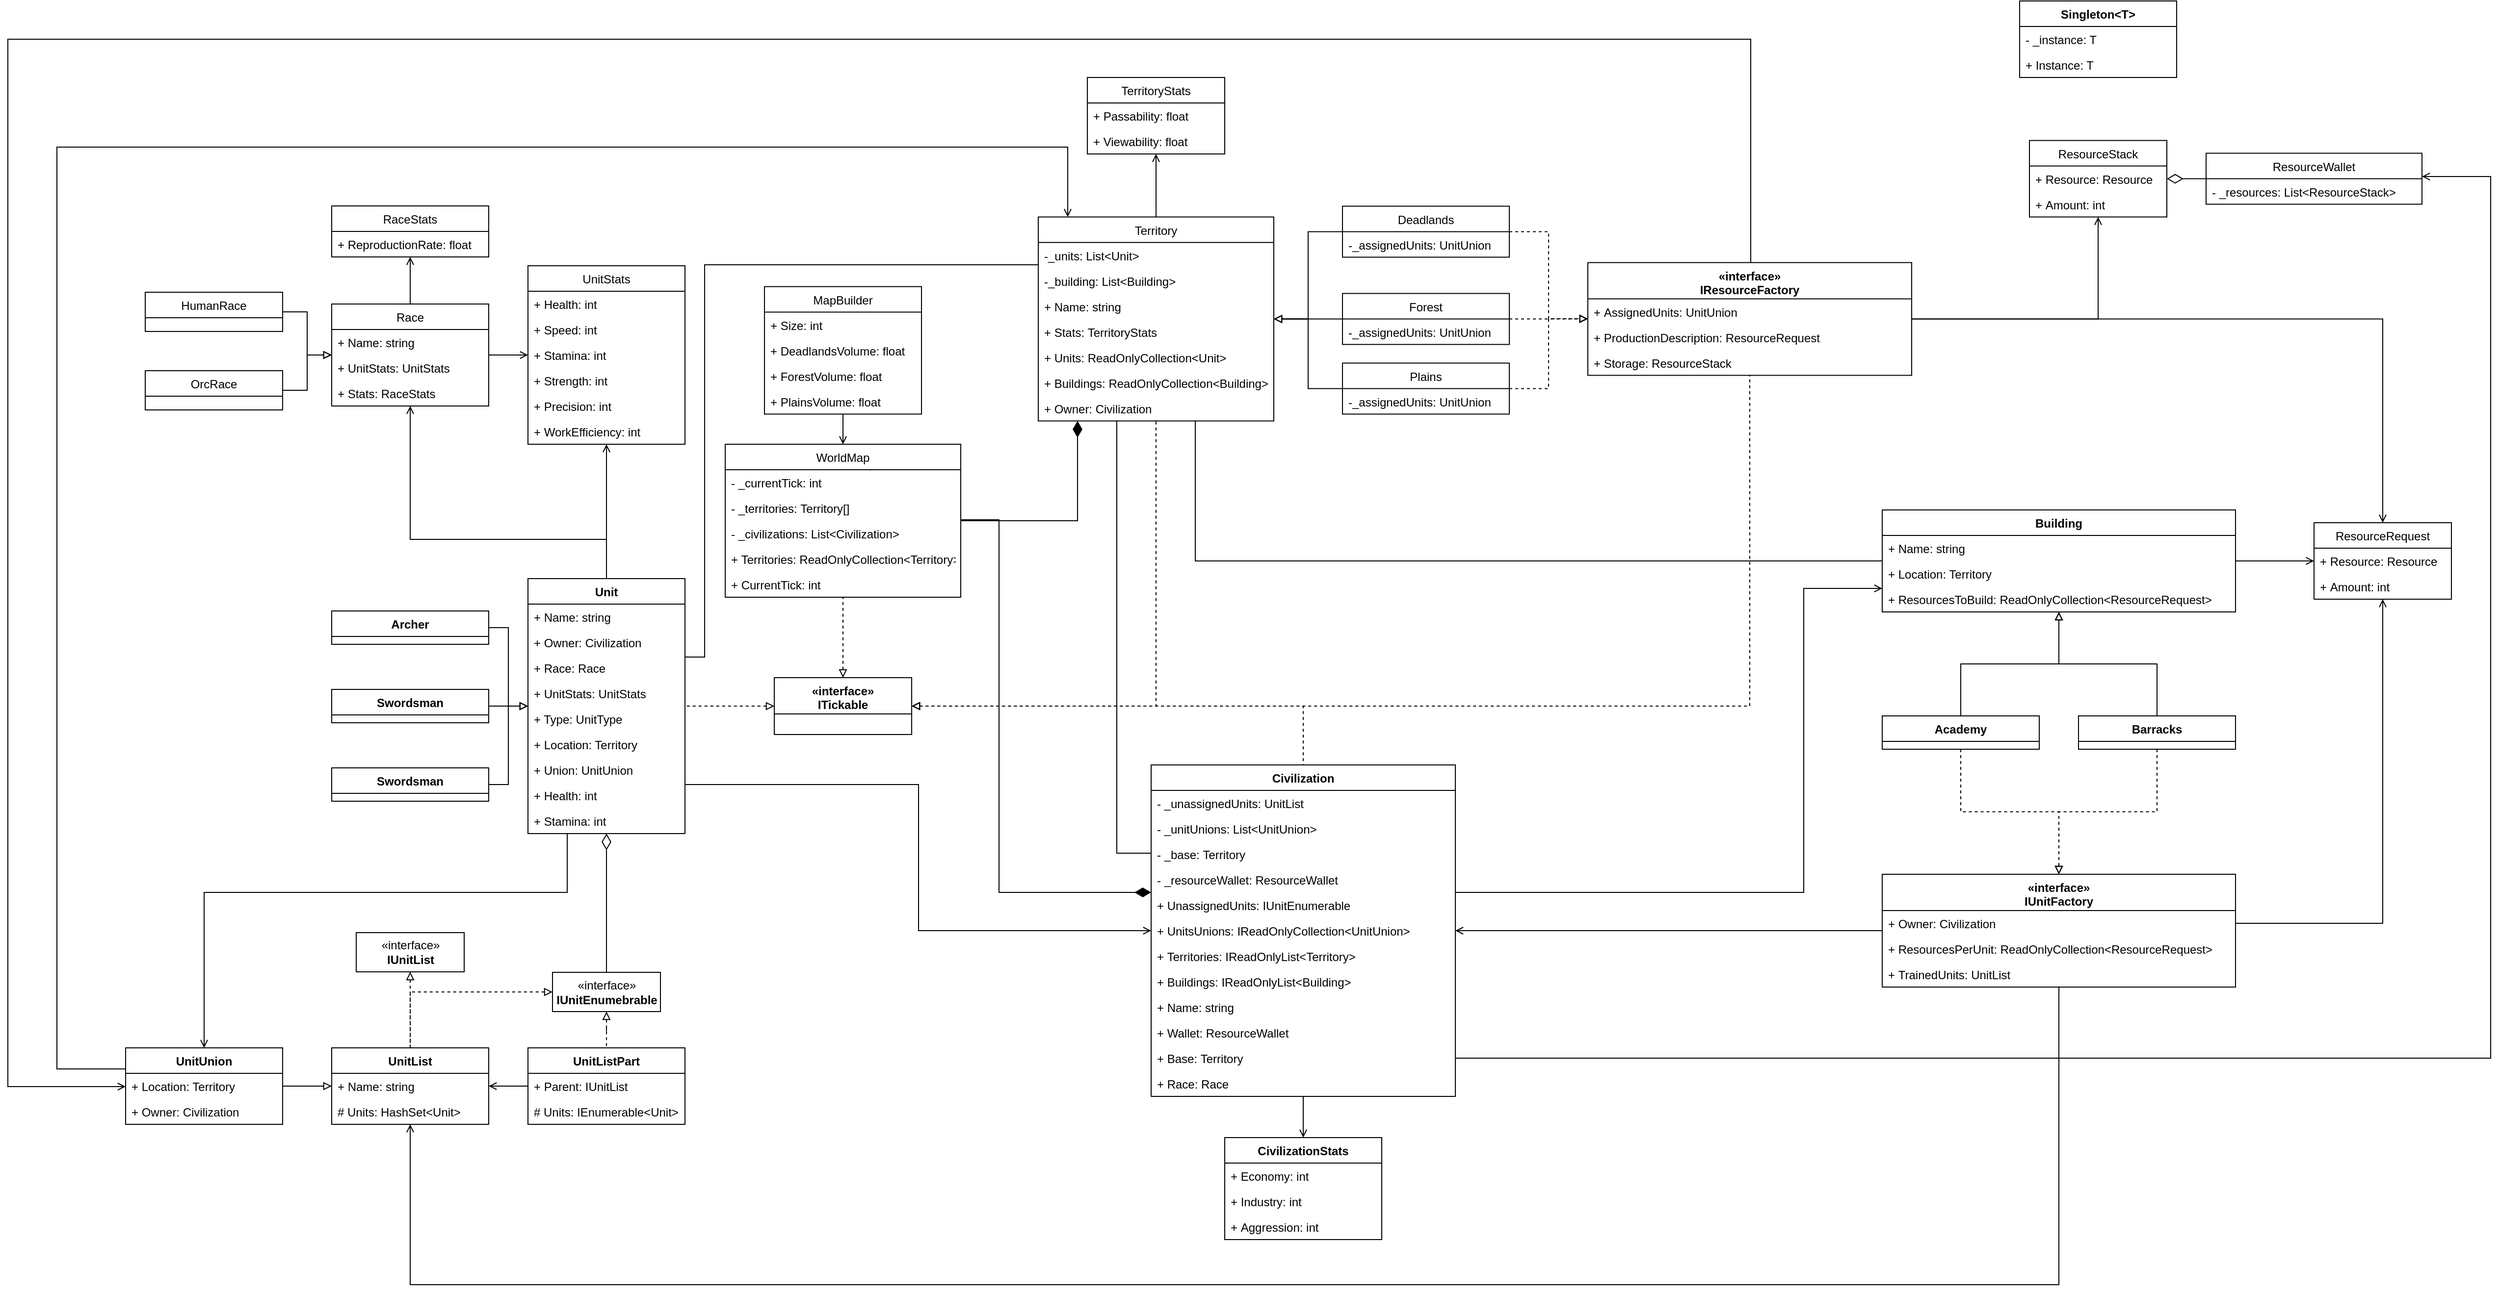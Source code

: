 <mxfile version="22.1.21" type="device">
  <diagram id="E22beOSA_Rtrl_2HzEDk" name="Страница 1">
    <mxGraphModel dx="2540" dy="1492" grid="1" gridSize="10" guides="1" tooltips="1" connect="1" arrows="1" fold="1" page="1" pageScale="1" pageWidth="827" pageHeight="1169" math="0" shadow="0">
      <root>
        <mxCell id="0" />
        <mxCell id="1" parent="0" />
        <mxCell id="HZ3qlkkEft9_iDEu5XRJ-214" style="edgeStyle=orthogonalEdgeStyle;rounded=0;orthogonalLoop=1;jettySize=auto;html=1;endArrow=open;endFill=0;" parent="1" source="6" target="166" edge="1">
          <mxGeometry relative="1" as="geometry" />
        </mxCell>
        <mxCell id="HZ3qlkkEft9_iDEu5XRJ-215" style="edgeStyle=orthogonalEdgeStyle;rounded=0;orthogonalLoop=1;jettySize=auto;html=1;endArrow=open;endFill=0;" parent="1" source="6" target="108" edge="1">
          <mxGeometry relative="1" as="geometry">
            <Array as="points">
              <mxPoint x="1120" y="1600" />
              <mxPoint x="920" y="1600" />
            </Array>
          </mxGeometry>
        </mxCell>
        <mxCell id="HZ3qlkkEft9_iDEu5XRJ-223" style="edgeStyle=orthogonalEdgeStyle;rounded=0;orthogonalLoop=1;jettySize=auto;html=1;endArrow=none;endFill=0;" parent="1" source="6" target="130" edge="1">
          <mxGeometry relative="1" as="geometry">
            <Array as="points">
              <mxPoint x="1220" y="1720" />
              <mxPoint x="1220" y="1320" />
            </Array>
          </mxGeometry>
        </mxCell>
        <mxCell id="HZ3qlkkEft9_iDEu5XRJ-224" style="edgeStyle=orthogonalEdgeStyle;rounded=0;orthogonalLoop=1;jettySize=auto;html=1;endArrow=open;endFill=0;" parent="1" source="6" target="59" edge="1">
          <mxGeometry relative="1" as="geometry">
            <Array as="points">
              <mxPoint x="1438" y="1850" />
              <mxPoint x="1438" y="1999" />
            </Array>
          </mxGeometry>
        </mxCell>
        <mxCell id="HZ3qlkkEft9_iDEu5XRJ-227" style="edgeStyle=orthogonalEdgeStyle;rounded=0;orthogonalLoop=1;jettySize=auto;html=1;endArrow=open;endFill=0;" parent="1" source="6" target="46" edge="1">
          <mxGeometry relative="1" as="geometry">
            <Array as="points">
              <mxPoint x="1080" y="1960" />
              <mxPoint x="710" y="1960" />
            </Array>
          </mxGeometry>
        </mxCell>
        <object label="Unit" hedietLinkedDataV1_path="../Units/Unit.cs" hedietLinkedDataV1_symbol="Unit" id="6">
          <mxCell style="swimlane;fontStyle=1;align=center;verticalAlign=top;childLayout=stackLayout;horizontal=1;startSize=26;horizontalStack=0;resizeParent=1;resizeParentMax=0;resizeLast=0;collapsible=1;marginBottom=0;" parent="1" vertex="1">
            <mxGeometry x="1040" y="1640" width="160" height="260" as="geometry">
              <mxRectangle x="260" y="160" width="60" height="30" as="alternateBounds" />
            </mxGeometry>
          </mxCell>
        </object>
        <mxCell id="7" value="+ Name: string" style="text;strokeColor=none;fillColor=none;align=left;verticalAlign=top;spacingLeft=4;spacingRight=4;overflow=hidden;rotatable=0;points=[[0,0.5],[1,0.5]];portConstraint=eastwest;" parent="6" vertex="1">
          <mxGeometry y="26" width="160" height="26" as="geometry" />
        </mxCell>
        <mxCell id="10" value="+ Owner: Civilization" style="text;strokeColor=none;fillColor=none;align=left;verticalAlign=top;spacingLeft=4;spacingRight=4;overflow=hidden;rotatable=0;points=[[0,0.5],[1,0.5]];portConstraint=eastwest;" parent="6" vertex="1">
          <mxGeometry y="52" width="160" height="26" as="geometry" />
        </mxCell>
        <mxCell id="13" value="+ Race: Race" style="text;strokeColor=none;fillColor=none;align=left;verticalAlign=top;spacingLeft=4;spacingRight=4;overflow=hidden;rotatable=0;points=[[0,0.5],[1,0.5]];portConstraint=eastwest;" parent="6" vertex="1">
          <mxGeometry y="78" width="160" height="26" as="geometry" />
        </mxCell>
        <mxCell id="14" value="+ UnitStats: UnitStats" style="text;strokeColor=none;fillColor=none;align=left;verticalAlign=top;spacingLeft=4;spacingRight=4;overflow=hidden;rotatable=0;points=[[0,0.5],[1,0.5]];portConstraint=eastwest;" parent="6" vertex="1">
          <mxGeometry y="104" width="160" height="26" as="geometry" />
        </mxCell>
        <mxCell id="32" value="+ Type: UnitType" style="text;strokeColor=none;fillColor=none;align=left;verticalAlign=top;spacingLeft=4;spacingRight=4;overflow=hidden;rotatable=0;points=[[0,0.5],[1,0.5]];portConstraint=eastwest;" parent="6" vertex="1">
          <mxGeometry y="130" width="160" height="26" as="geometry" />
        </mxCell>
        <mxCell id="15" value="+ Location: Territory" style="text;strokeColor=none;fillColor=none;align=left;verticalAlign=top;spacingLeft=4;spacingRight=4;overflow=hidden;rotatable=0;points=[[0,0.5],[1,0.5]];portConstraint=eastwest;" parent="6" vertex="1">
          <mxGeometry y="156" width="160" height="26" as="geometry" />
        </mxCell>
        <mxCell id="17" value="+ Union: UnitUnion" style="text;strokeColor=none;fillColor=none;align=left;verticalAlign=top;spacingLeft=4;spacingRight=4;overflow=hidden;rotatable=0;points=[[0,0.5],[1,0.5]];portConstraint=eastwest;" parent="6" vertex="1">
          <mxGeometry y="182" width="160" height="26" as="geometry" />
        </mxCell>
        <mxCell id="18" value="+ Health: int" style="text;strokeColor=none;fillColor=none;align=left;verticalAlign=top;spacingLeft=4;spacingRight=4;overflow=hidden;rotatable=0;points=[[0,0.5],[1,0.5]];portConstraint=eastwest;" parent="6" vertex="1">
          <mxGeometry y="208" width="160" height="26" as="geometry" />
        </mxCell>
        <mxCell id="12" value="+ Stamina: int" style="text;strokeColor=none;fillColor=none;align=left;verticalAlign=top;spacingLeft=4;spacingRight=4;overflow=hidden;rotatable=0;points=[[0,0.5],[1,0.5]];portConstraint=eastwest;" parent="6" vertex="1">
          <mxGeometry y="234" width="160" height="26" as="geometry" />
        </mxCell>
        <mxCell id="HZ3qlkkEft9_iDEu5XRJ-181" style="edgeStyle=orthogonalEdgeStyle;rounded=0;orthogonalLoop=1;jettySize=auto;html=1;endArrow=block;endFill=0;" parent="1" source="19" target="6" edge="1">
          <mxGeometry relative="1" as="geometry" />
        </mxCell>
        <object label="Archer" hedietLinkedDataV1_path="../Units/Unit.cs" hedietLinkedDataV1_symbol="Unit" id="19">
          <mxCell style="swimlane;fontStyle=1;align=center;verticalAlign=top;childLayout=stackLayout;horizontal=1;startSize=26;horizontalStack=0;resizeParent=1;resizeParentMax=0;resizeLast=0;collapsible=1;marginBottom=0;" parent="1" vertex="1">
            <mxGeometry x="840" y="1673" width="160" height="34" as="geometry">
              <mxRectangle x="380" y="40" width="60" height="30" as="alternateBounds" />
            </mxGeometry>
          </mxCell>
        </object>
        <mxCell id="HZ3qlkkEft9_iDEu5XRJ-183" style="edgeStyle=orthogonalEdgeStyle;rounded=0;orthogonalLoop=1;jettySize=auto;html=1;endArrow=block;endFill=0;" parent="1" source="30" target="6" edge="1">
          <mxGeometry relative="1" as="geometry" />
        </mxCell>
        <object label="Swordsman" hedietLinkedDataV1_path="../Units/Unit.cs" hedietLinkedDataV1_symbol="Unit" id="30">
          <mxCell style="swimlane;fontStyle=1;align=center;verticalAlign=top;childLayout=stackLayout;horizontal=1;startSize=26;horizontalStack=0;resizeParent=1;resizeParentMax=0;resizeLast=0;collapsible=1;marginBottom=0;" parent="1" vertex="1">
            <mxGeometry x="840" y="1833" width="160" height="34" as="geometry">
              <mxRectangle x="380" y="40" width="60" height="30" as="alternateBounds" />
            </mxGeometry>
          </mxCell>
        </object>
        <mxCell id="HZ3qlkkEft9_iDEu5XRJ-182" style="edgeStyle=orthogonalEdgeStyle;rounded=0;orthogonalLoop=1;jettySize=auto;html=1;endArrow=block;endFill=0;" parent="1" source="33" target="6" edge="1">
          <mxGeometry relative="1" as="geometry" />
        </mxCell>
        <object label="Swordsman" hedietLinkedDataV1_path="../Units/Unit.cs" hedietLinkedDataV1_symbol="Unit" id="33">
          <mxCell style="swimlane;fontStyle=1;align=center;verticalAlign=top;childLayout=stackLayout;horizontal=1;startSize=26;horizontalStack=0;resizeParent=1;resizeParentMax=0;resizeLast=0;collapsible=1;marginBottom=0;" parent="1" vertex="1">
            <mxGeometry x="840" y="1753" width="160" height="34" as="geometry">
              <mxRectangle x="380" y="40" width="60" height="30" as="alternateBounds" />
            </mxGeometry>
          </mxCell>
        </object>
        <mxCell id="HZ3qlkkEft9_iDEu5XRJ-175" style="edgeStyle=orthogonalEdgeStyle;rounded=0;orthogonalLoop=1;jettySize=auto;html=1;dashed=1;endArrow=none;endFill=0;startArrow=block;startFill=0;" parent="1" source="36" target="38" edge="1">
          <mxGeometry relative="1" as="geometry">
            <mxPoint x="1010" y="2021.5" as="sourcePoint" />
            <Array as="points">
              <mxPoint x="920" y="2061.5" />
            </Array>
          </mxGeometry>
        </mxCell>
        <mxCell id="HZ3qlkkEft9_iDEu5XRJ-176" style="edgeStyle=orthogonalEdgeStyle;rounded=0;orthogonalLoop=1;jettySize=auto;html=1;dashed=1;endArrow=none;endFill=0;startArrow=block;startFill=0;" parent="1" source="36" target="43" edge="1">
          <mxGeometry relative="1" as="geometry" />
        </mxCell>
        <mxCell id="HZ3qlkkEft9_iDEu5XRJ-207" style="edgeStyle=orthogonalEdgeStyle;rounded=0;orthogonalLoop=1;jettySize=auto;html=1;endArrow=diamondThin;endFill=0;endSize=14;" parent="1" source="36" target="6" edge="1">
          <mxGeometry relative="1" as="geometry" />
        </mxCell>
        <mxCell id="36" value="«interface»&lt;br&gt;&lt;b&gt;IUnitEnumebrable&lt;/b&gt;" style="html=1;" parent="1" vertex="1">
          <mxGeometry x="1065" y="2041.5" width="110" height="40" as="geometry" />
        </mxCell>
        <mxCell id="HZ3qlkkEft9_iDEu5XRJ-178" style="edgeStyle=orthogonalEdgeStyle;rounded=0;orthogonalLoop=1;jettySize=auto;html=1;dashed=1;endArrow=none;endFill=0;startArrow=block;startFill=0;" parent="1" source="37" target="38" edge="1">
          <mxGeometry relative="1" as="geometry" />
        </mxCell>
        <mxCell id="37" value="«interface»&lt;br&gt;&lt;b&gt;IUnitList&lt;/b&gt;" style="html=1;" parent="1" vertex="1">
          <mxGeometry x="865" y="2001" width="110" height="40" as="geometry" />
        </mxCell>
        <mxCell id="38" value="UnitList" style="swimlane;fontStyle=1;align=center;verticalAlign=top;childLayout=stackLayout;horizontal=1;startSize=26;horizontalStack=0;resizeParent=1;resizeParentMax=0;resizeLast=0;collapsible=1;marginBottom=0;" parent="1" vertex="1">
          <mxGeometry x="840" y="2118.5" width="160" height="78" as="geometry" />
        </mxCell>
        <mxCell id="39" value="+ Name: string" style="text;strokeColor=none;fillColor=none;align=left;verticalAlign=top;spacingLeft=4;spacingRight=4;overflow=hidden;rotatable=0;points=[[0,0.5],[1,0.5]];portConstraint=eastwest;" parent="38" vertex="1">
          <mxGeometry y="26" width="160" height="26" as="geometry" />
        </mxCell>
        <mxCell id="42" value="# Units: HashSet&lt;Unit&gt;" style="text;strokeColor=none;fillColor=none;align=left;verticalAlign=top;spacingLeft=4;spacingRight=4;overflow=hidden;rotatable=0;points=[[0,0.5],[1,0.5]];portConstraint=eastwest;" parent="38" vertex="1">
          <mxGeometry y="52" width="160" height="26" as="geometry" />
        </mxCell>
        <mxCell id="HZ3qlkkEft9_iDEu5XRJ-229" style="edgeStyle=orthogonalEdgeStyle;rounded=0;orthogonalLoop=1;jettySize=auto;html=1;endArrow=open;endFill=0;" parent="1" source="43" target="38" edge="1">
          <mxGeometry relative="1" as="geometry" />
        </mxCell>
        <mxCell id="43" value="UnitListPart" style="swimlane;fontStyle=1;align=center;verticalAlign=top;childLayout=stackLayout;horizontal=1;startSize=26;horizontalStack=0;resizeParent=1;resizeParentMax=0;resizeLast=0;collapsible=1;marginBottom=0;" parent="1" vertex="1">
          <mxGeometry x="1040" y="2118.5" width="160" height="78" as="geometry" />
        </mxCell>
        <mxCell id="44" value="+ Parent: IUnitList" style="text;strokeColor=none;fillColor=none;align=left;verticalAlign=top;spacingLeft=4;spacingRight=4;overflow=hidden;rotatable=0;points=[[0,0.5],[1,0.5]];portConstraint=eastwest;" parent="43" vertex="1">
          <mxGeometry y="26" width="160" height="26" as="geometry" />
        </mxCell>
        <mxCell id="45" value="# Units: IEnumerable&lt;Unit&gt;" style="text;strokeColor=none;fillColor=none;align=left;verticalAlign=top;spacingLeft=4;spacingRight=4;overflow=hidden;rotatable=0;points=[[0,0.5],[1,0.5]];portConstraint=eastwest;" parent="43" vertex="1">
          <mxGeometry y="52" width="160" height="26" as="geometry" />
        </mxCell>
        <mxCell id="HZ3qlkkEft9_iDEu5XRJ-180" style="edgeStyle=orthogonalEdgeStyle;rounded=0;orthogonalLoop=1;jettySize=auto;html=1;endArrow=block;endFill=0;" parent="1" source="46" target="38" edge="1">
          <mxGeometry relative="1" as="geometry" />
        </mxCell>
        <mxCell id="HZ3qlkkEft9_iDEu5XRJ-228" style="edgeStyle=orthogonalEdgeStyle;rounded=0;orthogonalLoop=1;jettySize=auto;html=1;endArrow=open;endFill=0;" parent="1" source="46" target="130" edge="1">
          <mxGeometry relative="1" as="geometry">
            <mxPoint x="520" y="1100" as="targetPoint" />
            <Array as="points">
              <mxPoint x="560" y="2140" />
              <mxPoint x="560" y="1200" />
              <mxPoint x="1590" y="1200" />
            </Array>
          </mxGeometry>
        </mxCell>
        <mxCell id="46" value="UnitUnion" style="swimlane;fontStyle=1;align=center;verticalAlign=top;childLayout=stackLayout;horizontal=1;startSize=26;horizontalStack=0;resizeParent=1;resizeParentMax=0;resizeLast=0;collapsible=1;marginBottom=0;" parent="1" vertex="1">
          <mxGeometry x="630" y="2118.5" width="160" height="78" as="geometry" />
        </mxCell>
        <mxCell id="47" value="+ Location: Territory" style="text;strokeColor=none;fillColor=none;align=left;verticalAlign=top;spacingLeft=4;spacingRight=4;overflow=hidden;rotatable=0;points=[[0,0.5],[1,0.5]];portConstraint=eastwest;" parent="46" vertex="1">
          <mxGeometry y="26" width="160" height="26" as="geometry" />
        </mxCell>
        <mxCell id="49" value="+ Owner: Civilization" style="text;strokeColor=none;fillColor=none;align=left;verticalAlign=top;spacingLeft=4;spacingRight=4;overflow=hidden;rotatable=0;points=[[0,0.5],[1,0.5]];portConstraint=eastwest;" parent="46" vertex="1">
          <mxGeometry y="52" width="160" height="26" as="geometry" />
        </mxCell>
        <mxCell id="HZ3qlkkEft9_iDEu5XRJ-219" style="edgeStyle=orthogonalEdgeStyle;rounded=0;orthogonalLoop=1;jettySize=auto;html=1;endArrow=open;endFill=0;" parent="1" source="50" target="121" edge="1">
          <mxGeometry relative="1" as="geometry" />
        </mxCell>
        <mxCell id="HZ3qlkkEft9_iDEu5XRJ-226" style="edgeStyle=orthogonalEdgeStyle;rounded=0;orthogonalLoop=1;jettySize=auto;html=1;endArrow=none;endFill=0;" parent="1" source="50" target="130" edge="1">
          <mxGeometry relative="1" as="geometry">
            <Array as="points">
              <mxPoint x="1720" y="1622" />
            </Array>
          </mxGeometry>
        </mxCell>
        <mxCell id="50" value="Building" style="swimlane;fontStyle=1;align=center;verticalAlign=top;childLayout=stackLayout;horizontal=1;startSize=26;horizontalStack=0;resizeParent=1;resizeParentMax=0;resizeLast=0;collapsible=1;marginBottom=0;" parent="1" vertex="1">
          <mxGeometry x="2420" y="1570" width="360" height="104" as="geometry" />
        </mxCell>
        <mxCell id="51" value="+ Name: string " style="text;strokeColor=none;fillColor=none;align=left;verticalAlign=top;spacingLeft=4;spacingRight=4;overflow=hidden;rotatable=0;points=[[0,0.5],[1,0.5]];portConstraint=eastwest;" parent="50" vertex="1">
          <mxGeometry y="26" width="360" height="26" as="geometry" />
        </mxCell>
        <mxCell id="54" value="+ Location: Territory " style="text;strokeColor=none;fillColor=none;align=left;verticalAlign=top;spacingLeft=4;spacingRight=4;overflow=hidden;rotatable=0;points=[[0,0.5],[1,0.5]];portConstraint=eastwest;" parent="50" vertex="1">
          <mxGeometry y="52" width="360" height="26" as="geometry" />
        </mxCell>
        <mxCell id="55" value="+ ResourcesToBuild: ReadOnlyCollection&lt;ResourceRequest&gt; " style="text;strokeColor=none;fillColor=none;align=left;verticalAlign=top;spacingLeft=4;spacingRight=4;overflow=hidden;rotatable=0;points=[[0,0.5],[1,0.5]];portConstraint=eastwest;" parent="50" vertex="1">
          <mxGeometry y="78" width="360" height="26" as="geometry" />
        </mxCell>
        <mxCell id="HZ3qlkkEft9_iDEu5XRJ-184" style="edgeStyle=orthogonalEdgeStyle;rounded=0;orthogonalLoop=1;jettySize=auto;html=1;endArrow=block;endFill=0;" parent="1" source="57" target="50" edge="1">
          <mxGeometry relative="1" as="geometry" />
        </mxCell>
        <mxCell id="HZ3qlkkEft9_iDEu5XRJ-186" style="edgeStyle=orthogonalEdgeStyle;rounded=0;orthogonalLoop=1;jettySize=auto;html=1;endArrow=block;endFill=0;dashed=1;" parent="1" source="57" target="99" edge="1">
          <mxGeometry relative="1" as="geometry" />
        </mxCell>
        <object label="Academy" hedietLinkedDataV1_path="../Units/Unit.cs" hedietLinkedDataV1_symbol="Unit" id="57">
          <mxCell style="swimlane;fontStyle=1;align=center;verticalAlign=top;childLayout=stackLayout;horizontal=1;startSize=26;horizontalStack=0;resizeParent=1;resizeParentMax=0;resizeLast=0;collapsible=1;marginBottom=0;" parent="1" vertex="1">
            <mxGeometry x="2420" y="1780" width="160" height="34" as="geometry">
              <mxRectangle x="380" y="40" width="60" height="30" as="alternateBounds" />
            </mxGeometry>
          </mxCell>
        </object>
        <mxCell id="HZ3qlkkEft9_iDEu5XRJ-185" style="edgeStyle=orthogonalEdgeStyle;rounded=0;orthogonalLoop=1;jettySize=auto;html=1;endArrow=block;endFill=0;" parent="1" source="58" target="50" edge="1">
          <mxGeometry relative="1" as="geometry" />
        </mxCell>
        <mxCell id="HZ3qlkkEft9_iDEu5XRJ-187" style="edgeStyle=orthogonalEdgeStyle;rounded=0;orthogonalLoop=1;jettySize=auto;html=1;endArrow=block;endFill=0;dashed=1;" parent="1" source="58" target="99" edge="1">
          <mxGeometry relative="1" as="geometry" />
        </mxCell>
        <object label="Barracks" hedietLinkedDataV1_path="../Units/Unit.cs" hedietLinkedDataV1_symbol="Unit" id="58">
          <mxCell style="swimlane;fontStyle=1;align=center;verticalAlign=top;childLayout=stackLayout;horizontal=1;startSize=26;horizontalStack=0;resizeParent=1;resizeParentMax=0;resizeLast=0;collapsible=1;marginBottom=0;" parent="1" vertex="1">
            <mxGeometry x="2620" y="1780" width="160" height="34" as="geometry">
              <mxRectangle x="380" y="40" width="60" height="30" as="alternateBounds" />
            </mxGeometry>
          </mxCell>
        </object>
        <mxCell id="HZ3qlkkEft9_iDEu5XRJ-210" style="edgeStyle=orthogonalEdgeStyle;rounded=0;orthogonalLoop=1;jettySize=auto;html=1;endArrow=open;endFill=0;" parent="1" source="59" target="85" edge="1">
          <mxGeometry relative="1" as="geometry" />
        </mxCell>
        <mxCell id="HZ3qlkkEft9_iDEu5XRJ-240" style="edgeStyle=orthogonalEdgeStyle;rounded=0;orthogonalLoop=1;jettySize=auto;html=1;endArrow=open;endFill=0;" parent="1" source="59" target="50" edge="1">
          <mxGeometry relative="1" as="geometry">
            <Array as="points">
              <mxPoint x="2340" y="1960" />
              <mxPoint x="2340" y="1650" />
            </Array>
          </mxGeometry>
        </mxCell>
        <object label="Civilization" hedietLinkedDataV1_path="../Units/Unit.cs" hedietLinkedDataV1_symbol="Unit" id="59">
          <mxCell style="swimlane;fontStyle=1;align=center;verticalAlign=top;childLayout=stackLayout;horizontal=1;startSize=26;horizontalStack=0;resizeParent=1;resizeParentMax=0;resizeLast=0;collapsible=1;marginBottom=0;" parent="1" vertex="1">
            <mxGeometry x="1675" y="1830" width="310" height="338" as="geometry">
              <mxRectangle x="260" y="160" width="60" height="30" as="alternateBounds" />
            </mxGeometry>
          </mxCell>
        </object>
        <mxCell id="60" value="- _unassignedUnits: UnitList" style="text;strokeColor=none;fillColor=none;align=left;verticalAlign=top;spacingLeft=4;spacingRight=4;overflow=hidden;rotatable=0;points=[[0,0.5],[1,0.5]];portConstraint=eastwest;" parent="59" vertex="1">
          <mxGeometry y="26" width="310" height="26" as="geometry" />
        </mxCell>
        <mxCell id="69" value="- _unitUnions: List&lt;UnitUnion&gt;" style="text;strokeColor=none;fillColor=none;align=left;verticalAlign=top;spacingLeft=4;spacingRight=4;overflow=hidden;rotatable=0;points=[[0,0.5],[1,0.5]];portConstraint=eastwest;" parent="59" vertex="1">
          <mxGeometry y="52" width="310" height="26" as="geometry" />
        </mxCell>
        <mxCell id="70" value="- _base: Territory" style="text;strokeColor=none;fillColor=none;align=left;verticalAlign=top;spacingLeft=4;spacingRight=4;overflow=hidden;rotatable=0;points=[[0,0.5],[1,0.5]];portConstraint=eastwest;" parent="59" vertex="1">
          <mxGeometry y="78" width="310" height="26" as="geometry" />
        </mxCell>
        <mxCell id="71" value="- _resourceWallet: ResourceWallet" style="text;strokeColor=none;fillColor=none;align=left;verticalAlign=top;spacingLeft=4;spacingRight=4;overflow=hidden;rotatable=0;points=[[0,0.5],[1,0.5]];portConstraint=eastwest;" parent="59" vertex="1">
          <mxGeometry y="104" width="310" height="26" as="geometry" />
        </mxCell>
        <mxCell id="76" value="+ UnassignedUnits: IUnitEnumerable" style="text;strokeColor=none;fillColor=none;align=left;verticalAlign=top;spacingLeft=4;spacingRight=4;overflow=hidden;rotatable=0;points=[[0,0.5],[1,0.5]];portConstraint=eastwest;" parent="59" vertex="1">
          <mxGeometry y="130" width="310" height="26" as="geometry" />
        </mxCell>
        <mxCell id="77" value="+ UnitsUnions: IReadOnlyCollection&lt;UnitUnion&gt;" style="text;strokeColor=none;fillColor=none;align=left;verticalAlign=top;spacingLeft=4;spacingRight=4;overflow=hidden;rotatable=0;points=[[0,0.5],[1,0.5]];portConstraint=eastwest;" parent="59" vertex="1">
          <mxGeometry y="156" width="310" height="26" as="geometry" />
        </mxCell>
        <mxCell id="78" value="+ Territories: IReadOnlyList&lt;Territory&gt;" style="text;strokeColor=none;fillColor=none;align=left;verticalAlign=top;spacingLeft=4;spacingRight=4;overflow=hidden;rotatable=0;points=[[0,0.5],[1,0.5]];portConstraint=eastwest;" parent="59" vertex="1">
          <mxGeometry y="182" width="310" height="26" as="geometry" />
        </mxCell>
        <mxCell id="79" value="+ Buildings: IReadOnlyList&lt;Building&gt;" style="text;strokeColor=none;fillColor=none;align=left;verticalAlign=top;spacingLeft=4;spacingRight=4;overflow=hidden;rotatable=0;points=[[0,0.5],[1,0.5]];portConstraint=eastwest;" parent="59" vertex="1">
          <mxGeometry y="208" width="310" height="26" as="geometry" />
        </mxCell>
        <mxCell id="81" value="+ Name: string" style="text;strokeColor=none;fillColor=none;align=left;verticalAlign=top;spacingLeft=4;spacingRight=4;overflow=hidden;rotatable=0;points=[[0,0.5],[1,0.5]];portConstraint=eastwest;" parent="59" vertex="1">
          <mxGeometry y="234" width="310" height="26" as="geometry" />
        </mxCell>
        <mxCell id="82" value="+ Wallet: ResourceWallet" style="text;strokeColor=none;fillColor=none;align=left;verticalAlign=top;spacingLeft=4;spacingRight=4;overflow=hidden;rotatable=0;points=[[0,0.5],[1,0.5]];portConstraint=eastwest;" parent="59" vertex="1">
          <mxGeometry y="260" width="310" height="26" as="geometry" />
        </mxCell>
        <mxCell id="83" value="+ Base: Territory" style="text;strokeColor=none;fillColor=none;align=left;verticalAlign=top;spacingLeft=4;spacingRight=4;overflow=hidden;rotatable=0;points=[[0,0.5],[1,0.5]];portConstraint=eastwest;" parent="59" vertex="1">
          <mxGeometry y="286" width="310" height="26" as="geometry" />
        </mxCell>
        <mxCell id="84" value="+ Race: Race" style="text;strokeColor=none;fillColor=none;align=left;verticalAlign=top;spacingLeft=4;spacingRight=4;overflow=hidden;rotatable=0;points=[[0,0.5],[1,0.5]];portConstraint=eastwest;" parent="59" vertex="1">
          <mxGeometry y="312" width="310" height="26" as="geometry" />
        </mxCell>
        <mxCell id="85" value="CivilizationStats" style="swimlane;fontStyle=1;align=center;verticalAlign=top;childLayout=stackLayout;horizontal=1;startSize=26;horizontalStack=0;resizeParent=1;resizeParentMax=0;resizeLast=0;collapsible=1;marginBottom=0;" parent="1" vertex="1">
          <mxGeometry x="1750" y="2210" width="160" height="104" as="geometry" />
        </mxCell>
        <mxCell id="86" value="+ Economy: int" style="text;strokeColor=none;fillColor=none;align=left;verticalAlign=top;spacingLeft=4;spacingRight=4;overflow=hidden;rotatable=0;points=[[0,0.5],[1,0.5]];portConstraint=eastwest;" parent="85" vertex="1">
          <mxGeometry y="26" width="160" height="26" as="geometry" />
        </mxCell>
        <mxCell id="91" value="+ Industry: int" style="text;strokeColor=none;fillColor=none;align=left;verticalAlign=top;spacingLeft=4;spacingRight=4;overflow=hidden;rotatable=0;points=[[0,0.5],[1,0.5]];portConstraint=eastwest;" parent="85" vertex="1">
          <mxGeometry y="52" width="160" height="26" as="geometry" />
        </mxCell>
        <mxCell id="92" value="+ Aggression: int" style="text;strokeColor=none;fillColor=none;align=left;verticalAlign=top;spacingLeft=4;spacingRight=4;overflow=hidden;rotatable=0;points=[[0,0.5],[1,0.5]];portConstraint=eastwest;" parent="85" vertex="1">
          <mxGeometry y="78" width="160" height="26" as="geometry" />
        </mxCell>
        <mxCell id="HZ3qlkkEft9_iDEu5XRJ-232" style="edgeStyle=orthogonalEdgeStyle;rounded=0;orthogonalLoop=1;jettySize=auto;html=1;endArrow=open;endFill=0;" parent="1" source="95" target="46" edge="1">
          <mxGeometry relative="1" as="geometry">
            <mxPoint x="480" y="2210" as="targetPoint" />
            <Array as="points">
              <mxPoint x="2286" y="1090" />
              <mxPoint x="510" y="1090" />
              <mxPoint x="510" y="2158" />
            </Array>
          </mxGeometry>
        </mxCell>
        <mxCell id="HZ3qlkkEft9_iDEu5XRJ-236" style="edgeStyle=orthogonalEdgeStyle;rounded=0;orthogonalLoop=1;jettySize=auto;html=1;endArrow=open;endFill=0;" parent="1" source="95" target="121" edge="1">
          <mxGeometry relative="1" as="geometry" />
        </mxCell>
        <mxCell id="HZ3qlkkEft9_iDEu5XRJ-237" style="edgeStyle=orthogonalEdgeStyle;rounded=0;orthogonalLoop=1;jettySize=auto;html=1;endArrow=open;endFill=0;" parent="1" source="95" target="124" edge="1">
          <mxGeometry relative="1" as="geometry" />
        </mxCell>
        <mxCell id="95" value="«interface»&#xa;IResourceFactory" style="swimlane;fontStyle=1;align=center;verticalAlign=top;childLayout=stackLayout;horizontal=1;startSize=37;horizontalStack=0;resizeParent=1;resizeParentMax=0;resizeLast=0;collapsible=1;marginBottom=0;" parent="1" vertex="1">
          <mxGeometry x="2120" y="1317.75" width="330" height="115" as="geometry" />
        </mxCell>
        <mxCell id="96" value="+ AssignedUnits: UnitUnion " style="text;strokeColor=none;fillColor=none;align=left;verticalAlign=top;spacingLeft=4;spacingRight=4;overflow=hidden;rotatable=0;points=[[0,0.5],[1,0.5]];portConstraint=eastwest;" parent="95" vertex="1">
          <mxGeometry y="37" width="330" height="26" as="geometry" />
        </mxCell>
        <mxCell id="97" value="+ ProductionDescription: ResourceRequest " style="text;strokeColor=none;fillColor=none;align=left;verticalAlign=top;spacingLeft=4;spacingRight=4;overflow=hidden;rotatable=0;points=[[0,0.5],[1,0.5]];portConstraint=eastwest;" parent="95" vertex="1">
          <mxGeometry y="63" width="330" height="26" as="geometry" />
        </mxCell>
        <mxCell id="98" value="+ Storage: ResourceStack" style="text;strokeColor=none;fillColor=none;align=left;verticalAlign=top;spacingLeft=4;spacingRight=4;overflow=hidden;rotatable=0;points=[[0,0.5],[1,0.5]];portConstraint=eastwest;" parent="95" vertex="1">
          <mxGeometry y="89" width="330" height="26" as="geometry" />
        </mxCell>
        <mxCell id="HZ3qlkkEft9_iDEu5XRJ-217" style="edgeStyle=orthogonalEdgeStyle;rounded=0;orthogonalLoop=1;jettySize=auto;html=1;endArrow=open;endFill=0;" parent="1" source="99" target="59" edge="1">
          <mxGeometry relative="1" as="geometry" />
        </mxCell>
        <mxCell id="HZ3qlkkEft9_iDEu5XRJ-239" style="edgeStyle=orthogonalEdgeStyle;rounded=0;orthogonalLoop=1;jettySize=auto;html=1;endArrow=open;endFill=0;" parent="1" source="99" target="38" edge="1">
          <mxGeometry relative="1" as="geometry">
            <mxPoint x="2600" y="2400.0" as="targetPoint" />
            <Array as="points">
              <mxPoint x="2600" y="2360" />
              <mxPoint x="920" y="2360" />
            </Array>
          </mxGeometry>
        </mxCell>
        <mxCell id="99" value="«interface»&#xa;IUnitFactory" style="swimlane;fontStyle=1;align=center;verticalAlign=top;childLayout=stackLayout;horizontal=1;startSize=37;horizontalStack=0;resizeParent=1;resizeParentMax=0;resizeLast=0;collapsible=1;marginBottom=0;" parent="1" vertex="1">
          <mxGeometry x="2420" y="1941.5" width="360" height="115" as="geometry" />
        </mxCell>
        <mxCell id="100" value="+ Owner: Civilization " style="text;strokeColor=none;fillColor=none;align=left;verticalAlign=top;spacingLeft=4;spacingRight=4;overflow=hidden;rotatable=0;points=[[0,0.5],[1,0.5]];portConstraint=eastwest;" parent="99" vertex="1">
          <mxGeometry y="37" width="360" height="26" as="geometry" />
        </mxCell>
        <mxCell id="101" value="+ ResourcesPerUnit: ReadOnlyCollection&lt;ResourceRequest&gt; " style="text;strokeColor=none;fillColor=none;align=left;verticalAlign=top;spacingLeft=4;spacingRight=4;overflow=hidden;rotatable=0;points=[[0,0.5],[1,0.5]];portConstraint=eastwest;" parent="99" vertex="1">
          <mxGeometry y="63" width="360" height="26" as="geometry" />
        </mxCell>
        <mxCell id="102" value="+ TrainedUnits: UnitList" style="text;strokeColor=none;fillColor=none;align=left;verticalAlign=top;spacingLeft=4;spacingRight=4;overflow=hidden;rotatable=0;points=[[0,0.5],[1,0.5]];portConstraint=eastwest;" parent="99" vertex="1">
          <mxGeometry y="89" width="360" height="26" as="geometry" />
        </mxCell>
        <mxCell id="103" value="Singleton&lt;T&gt;" style="swimlane;fontStyle=1;align=center;verticalAlign=top;childLayout=stackLayout;horizontal=1;startSize=26;horizontalStack=0;resizeParent=1;resizeParentMax=0;resizeLast=0;collapsible=1;marginBottom=0;" parent="1" vertex="1">
          <mxGeometry x="2560" y="1051" width="160" height="78" as="geometry" />
        </mxCell>
        <mxCell id="104" value="- _instance: T" style="text;strokeColor=none;fillColor=none;align=left;verticalAlign=top;spacingLeft=4;spacingRight=4;overflow=hidden;rotatable=0;points=[[0,0.5],[1,0.5]];portConstraint=eastwest;" parent="103" vertex="1">
          <mxGeometry y="26" width="160" height="26" as="geometry" />
        </mxCell>
        <mxCell id="107" value="+ Instance: T" style="text;strokeColor=none;fillColor=none;align=left;verticalAlign=top;spacingLeft=4;spacingRight=4;overflow=hidden;rotatable=0;points=[[0,0.5],[1,0.5]];portConstraint=eastwest;" parent="103" vertex="1">
          <mxGeometry y="52" width="160" height="26" as="geometry" />
        </mxCell>
        <mxCell id="HZ3qlkkEft9_iDEu5XRJ-212" style="edgeStyle=orthogonalEdgeStyle;rounded=0;orthogonalLoop=1;jettySize=auto;html=1;endArrow=open;endFill=0;" parent="1" source="108" target="112" edge="1">
          <mxGeometry relative="1" as="geometry" />
        </mxCell>
        <mxCell id="HZ3qlkkEft9_iDEu5XRJ-220" value="" style="edgeStyle=orthogonalEdgeStyle;rounded=0;orthogonalLoop=1;jettySize=auto;html=1;endArrow=open;endFill=0;" parent="1" source="108" target="171" edge="1">
          <mxGeometry relative="1" as="geometry" />
        </mxCell>
        <mxCell id="108" value="Race" style="swimlane;fontStyle=0;childLayout=stackLayout;horizontal=1;startSize=26;fillColor=none;horizontalStack=0;resizeParent=1;resizeParentMax=0;resizeLast=0;collapsible=1;marginBottom=0;" parent="1" vertex="1">
          <mxGeometry x="840" y="1360" width="160" height="104" as="geometry" />
        </mxCell>
        <mxCell id="109" value="+ Name: string" style="text;strokeColor=none;fillColor=none;align=left;verticalAlign=top;spacingLeft=4;spacingRight=4;overflow=hidden;rotatable=0;points=[[0,0.5],[1,0.5]];portConstraint=eastwest;" parent="108" vertex="1">
          <mxGeometry y="26" width="160" height="26" as="geometry" />
        </mxCell>
        <mxCell id="110" value="+ UnitStats: UnitStats" style="text;strokeColor=none;fillColor=none;align=left;verticalAlign=top;spacingLeft=4;spacingRight=4;overflow=hidden;rotatable=0;points=[[0,0.5],[1,0.5]];portConstraint=eastwest;" parent="108" vertex="1">
          <mxGeometry y="52" width="160" height="26" as="geometry" />
        </mxCell>
        <mxCell id="111" value="+ Stats: RaceStats" style="text;strokeColor=none;fillColor=none;align=left;verticalAlign=top;spacingLeft=4;spacingRight=4;overflow=hidden;rotatable=0;points=[[0,0.5],[1,0.5]];portConstraint=eastwest;" parent="108" vertex="1">
          <mxGeometry y="78" width="160" height="26" as="geometry" />
        </mxCell>
        <mxCell id="112" value="RaceStats" style="swimlane;fontStyle=0;childLayout=stackLayout;horizontal=1;startSize=26;fillColor=none;horizontalStack=0;resizeParent=1;resizeParentMax=0;resizeLast=0;collapsible=1;marginBottom=0;" parent="1" vertex="1">
          <mxGeometry x="840" y="1260" width="160" height="52" as="geometry" />
        </mxCell>
        <mxCell id="115" value="+ ReproductionRate: float" style="text;strokeColor=none;fillColor=none;align=left;verticalAlign=top;spacingLeft=4;spacingRight=4;overflow=hidden;rotatable=0;points=[[0,0.5],[1,0.5]];portConstraint=eastwest;" parent="112" vertex="1">
          <mxGeometry y="26" width="160" height="26" as="geometry" />
        </mxCell>
        <mxCell id="HZ3qlkkEft9_iDEu5XRJ-189" style="edgeStyle=orthogonalEdgeStyle;rounded=0;orthogonalLoop=1;jettySize=auto;html=1;endArrow=block;endFill=0;" parent="1" source="116" target="108" edge="1">
          <mxGeometry relative="1" as="geometry" />
        </mxCell>
        <mxCell id="116" value="HumanRace" style="swimlane;fontStyle=0;childLayout=stackLayout;horizontal=1;startSize=26;fillColor=none;horizontalStack=0;resizeParent=1;resizeParentMax=0;resizeLast=0;collapsible=1;marginBottom=0;" parent="1" vertex="1">
          <mxGeometry x="650" y="1348" width="140" height="40" as="geometry" />
        </mxCell>
        <mxCell id="HZ3qlkkEft9_iDEu5XRJ-188" style="edgeStyle=orthogonalEdgeStyle;rounded=0;orthogonalLoop=1;jettySize=auto;html=1;endArrow=block;endFill=0;" parent="1" source="120" target="108" edge="1">
          <mxGeometry relative="1" as="geometry" />
        </mxCell>
        <mxCell id="120" value="OrcRace" style="swimlane;fontStyle=0;childLayout=stackLayout;horizontal=1;startSize=26;fillColor=none;horizontalStack=0;resizeParent=1;resizeParentMax=0;resizeLast=0;collapsible=1;marginBottom=0;" parent="1" vertex="1">
          <mxGeometry x="650" y="1428" width="140" height="40" as="geometry" />
        </mxCell>
        <mxCell id="121" value="ResourceRequest" style="swimlane;fontStyle=0;childLayout=stackLayout;horizontal=1;startSize=26;fillColor=none;horizontalStack=0;resizeParent=1;resizeParentMax=0;resizeLast=0;collapsible=1;marginBottom=0;" parent="1" vertex="1">
          <mxGeometry x="2860" y="1583" width="140" height="78" as="geometry" />
        </mxCell>
        <mxCell id="122" value="+ Resource: Resource" style="text;strokeColor=none;fillColor=none;align=left;verticalAlign=top;spacingLeft=4;spacingRight=4;overflow=hidden;rotatable=0;points=[[0,0.5],[1,0.5]];portConstraint=eastwest;" parent="121" vertex="1">
          <mxGeometry y="26" width="140" height="26" as="geometry" />
        </mxCell>
        <mxCell id="123" value="+ Amount: int" style="text;strokeColor=none;fillColor=none;align=left;verticalAlign=top;spacingLeft=4;spacingRight=4;overflow=hidden;rotatable=0;points=[[0,0.5],[1,0.5]];portConstraint=eastwest;" parent="121" vertex="1">
          <mxGeometry y="52" width="140" height="26" as="geometry" />
        </mxCell>
        <mxCell id="124" value="ResourceStack" style="swimlane;fontStyle=0;childLayout=stackLayout;horizontal=1;startSize=26;fillColor=none;horizontalStack=0;resizeParent=1;resizeParentMax=0;resizeLast=0;collapsible=1;marginBottom=0;" parent="1" vertex="1">
          <mxGeometry x="2570" y="1193.25" width="140" height="78" as="geometry" />
        </mxCell>
        <mxCell id="125" value="+ Resource: Resource" style="text;strokeColor=none;fillColor=none;align=left;verticalAlign=top;spacingLeft=4;spacingRight=4;overflow=hidden;rotatable=0;points=[[0,0.5],[1,0.5]];portConstraint=eastwest;" parent="124" vertex="1">
          <mxGeometry y="26" width="140" height="26" as="geometry" />
        </mxCell>
        <mxCell id="126" value="+ Amount: int" style="text;strokeColor=none;fillColor=none;align=left;verticalAlign=top;spacingLeft=4;spacingRight=4;overflow=hidden;rotatable=0;points=[[0,0.5],[1,0.5]];portConstraint=eastwest;" parent="124" vertex="1">
          <mxGeometry y="52" width="140" height="26" as="geometry" />
        </mxCell>
        <mxCell id="HZ3qlkkEft9_iDEu5XRJ-208" style="edgeStyle=orthogonalEdgeStyle;rounded=0;orthogonalLoop=1;jettySize=auto;html=1;endArrow=diamondThin;endFill=0;endSize=14;" parent="1" source="127" target="124" edge="1">
          <mxGeometry relative="1" as="geometry" />
        </mxCell>
        <mxCell id="127" value="ResourceWallet" style="swimlane;fontStyle=0;childLayout=stackLayout;horizontal=1;startSize=26;fillColor=none;horizontalStack=0;resizeParent=1;resizeParentMax=0;resizeLast=0;collapsible=1;marginBottom=0;" parent="1" vertex="1">
          <mxGeometry x="2750" y="1206.25" width="220" height="52" as="geometry" />
        </mxCell>
        <mxCell id="128" value="- _resources: List&lt;ResourceStack&gt;" style="text;strokeColor=none;fillColor=none;align=left;verticalAlign=top;spacingLeft=4;spacingRight=4;overflow=hidden;rotatable=0;points=[[0,0.5],[1,0.5]];portConstraint=eastwest;" parent="127" vertex="1">
          <mxGeometry y="26" width="220" height="26" as="geometry" />
        </mxCell>
        <mxCell id="HZ3qlkkEft9_iDEu5XRJ-225" style="edgeStyle=orthogonalEdgeStyle;rounded=0;orthogonalLoop=1;jettySize=auto;html=1;endArrow=open;endFill=0;" parent="1" source="130" target="138" edge="1">
          <mxGeometry relative="1" as="geometry" />
        </mxCell>
        <mxCell id="HZ3qlkkEft9_iDEu5XRJ-233" style="edgeStyle=orthogonalEdgeStyle;rounded=0;orthogonalLoop=1;jettySize=auto;html=1;endArrow=none;endFill=0;" parent="1" source="130" target="59" edge="1">
          <mxGeometry relative="1" as="geometry">
            <Array as="points">
              <mxPoint x="1640" y="1920" />
            </Array>
          </mxGeometry>
        </mxCell>
        <mxCell id="130" value="Territory" style="swimlane;fontStyle=0;childLayout=stackLayout;horizontal=1;startSize=26;fillColor=none;horizontalStack=0;resizeParent=1;resizeParentMax=0;resizeLast=0;collapsible=1;marginBottom=0;" parent="1" vertex="1">
          <mxGeometry x="1560" y="1271.25" width="240" height="208" as="geometry" />
        </mxCell>
        <mxCell id="131" value="-_units: List&lt;Unit&gt;" style="text;strokeColor=none;fillColor=none;align=left;verticalAlign=top;spacingLeft=4;spacingRight=4;overflow=hidden;rotatable=0;points=[[0,0.5],[1,0.5]];portConstraint=eastwest;" parent="130" vertex="1">
          <mxGeometry y="26" width="240" height="26" as="geometry" />
        </mxCell>
        <mxCell id="134" value="-_building: List&lt;Building&gt;" style="text;strokeColor=none;fillColor=none;align=left;verticalAlign=top;spacingLeft=4;spacingRight=4;overflow=hidden;rotatable=0;points=[[0,0.5],[1,0.5]];portConstraint=eastwest;" parent="130" vertex="1">
          <mxGeometry y="52" width="240" height="26" as="geometry" />
        </mxCell>
        <mxCell id="132" value="+ Name: string" style="text;strokeColor=none;fillColor=none;align=left;verticalAlign=top;spacingLeft=4;spacingRight=4;overflow=hidden;rotatable=0;points=[[0,0.5],[1,0.5]];portConstraint=eastwest;" parent="130" vertex="1">
          <mxGeometry y="78" width="240" height="26" as="geometry" />
        </mxCell>
        <mxCell id="133" value="+ Stats: TerritoryStats" style="text;strokeColor=none;fillColor=none;align=left;verticalAlign=top;spacingLeft=4;spacingRight=4;overflow=hidden;rotatable=0;points=[[0,0.5],[1,0.5]];portConstraint=eastwest;" parent="130" vertex="1">
          <mxGeometry y="104" width="240" height="26" as="geometry" />
        </mxCell>
        <mxCell id="135" value="+ Units: ReadOnlyCollection&lt;Unit&gt;" style="text;strokeColor=none;fillColor=none;align=left;verticalAlign=top;spacingLeft=4;spacingRight=4;overflow=hidden;rotatable=0;points=[[0,0.5],[1,0.5]];portConstraint=eastwest;" parent="130" vertex="1">
          <mxGeometry y="130" width="240" height="26" as="geometry" />
        </mxCell>
        <mxCell id="136" value="+ Buildings: ReadOnlyCollection&lt;Building&gt;" style="text;strokeColor=none;fillColor=none;align=left;verticalAlign=top;spacingLeft=4;spacingRight=4;overflow=hidden;rotatable=0;points=[[0,0.5],[1,0.5]];portConstraint=eastwest;" parent="130" vertex="1">
          <mxGeometry y="156" width="240" height="26" as="geometry" />
        </mxCell>
        <mxCell id="137" value="+ Owner: Civilization" style="text;strokeColor=none;fillColor=none;align=left;verticalAlign=top;spacingLeft=4;spacingRight=4;overflow=hidden;rotatable=0;points=[[0,0.5],[1,0.5]];portConstraint=eastwest;" parent="130" vertex="1">
          <mxGeometry y="182" width="240" height="26" as="geometry" />
        </mxCell>
        <mxCell id="138" value="TerritoryStats" style="swimlane;fontStyle=0;childLayout=stackLayout;horizontal=1;startSize=26;fillColor=none;horizontalStack=0;resizeParent=1;resizeParentMax=0;resizeLast=0;collapsible=1;marginBottom=0;" parent="1" vertex="1">
          <mxGeometry x="1610" y="1129" width="140" height="78" as="geometry" />
        </mxCell>
        <mxCell id="139" value="+ Passability: float" style="text;strokeColor=none;fillColor=none;align=left;verticalAlign=top;spacingLeft=4;spacingRight=4;overflow=hidden;rotatable=0;points=[[0,0.5],[1,0.5]];portConstraint=eastwest;" parent="138" vertex="1">
          <mxGeometry y="26" width="140" height="26" as="geometry" />
        </mxCell>
        <mxCell id="140" value="+ Viewability: float" style="text;strokeColor=none;fillColor=none;align=left;verticalAlign=top;spacingLeft=4;spacingRight=4;overflow=hidden;rotatable=0;points=[[0,0.5],[1,0.5]];portConstraint=eastwest;" parent="138" vertex="1">
          <mxGeometry y="52" width="140" height="26" as="geometry" />
        </mxCell>
        <mxCell id="HZ3qlkkEft9_iDEu5XRJ-209" style="edgeStyle=orthogonalEdgeStyle;rounded=0;orthogonalLoop=1;jettySize=auto;html=1;endArrow=diamondThin;endFill=1;endSize=14;" parent="1" source="142" target="130" edge="1">
          <mxGeometry relative="1" as="geometry">
            <Array as="points">
              <mxPoint x="1600" y="1581" />
            </Array>
          </mxGeometry>
        </mxCell>
        <mxCell id="HZ3qlkkEft9_iDEu5XRJ-230" style="edgeStyle=orthogonalEdgeStyle;rounded=0;orthogonalLoop=1;jettySize=auto;html=1;endArrow=diamondThin;endFill=1;endSize=14;" parent="1" source="142" target="59" edge="1">
          <mxGeometry relative="1" as="geometry">
            <Array as="points">
              <mxPoint x="1520" y="1580" />
              <mxPoint x="1520" y="1960" />
            </Array>
          </mxGeometry>
        </mxCell>
        <mxCell id="142" value="WorldMap" style="swimlane;fontStyle=0;childLayout=stackLayout;horizontal=1;startSize=26;fillColor=none;horizontalStack=0;resizeParent=1;resizeParentMax=0;resizeLast=0;collapsible=1;marginBottom=0;" parent="1" vertex="1">
          <mxGeometry x="1241" y="1503" width="240" height="156" as="geometry" />
        </mxCell>
        <mxCell id="143" value="- _currentTick: int" style="text;strokeColor=none;fillColor=none;align=left;verticalAlign=top;spacingLeft=4;spacingRight=4;overflow=hidden;rotatable=0;points=[[0,0.5],[1,0.5]];portConstraint=eastwest;" parent="142" vertex="1">
          <mxGeometry y="26" width="240" height="26" as="geometry" />
        </mxCell>
        <mxCell id="144" value="- _territories: Territory[]" style="text;strokeColor=none;fillColor=none;align=left;verticalAlign=top;spacingLeft=4;spacingRight=4;overflow=hidden;rotatable=0;points=[[0,0.5],[1,0.5]];portConstraint=eastwest;" parent="142" vertex="1">
          <mxGeometry y="52" width="240" height="26" as="geometry" />
        </mxCell>
        <mxCell id="145" value="- _civilizations: List&lt;Civilization&gt;" style="text;strokeColor=none;fillColor=none;align=left;verticalAlign=top;spacingLeft=4;spacingRight=4;overflow=hidden;rotatable=0;points=[[0,0.5],[1,0.5]];portConstraint=eastwest;" parent="142" vertex="1">
          <mxGeometry y="78" width="240" height="26" as="geometry" />
        </mxCell>
        <mxCell id="146" value="+ Territories: ReadOnlyCollection&lt;Territory&gt;" style="text;strokeColor=none;fillColor=none;align=left;verticalAlign=top;spacingLeft=4;spacingRight=4;overflow=hidden;rotatable=0;points=[[0,0.5],[1,0.5]];portConstraint=eastwest;" parent="142" vertex="1">
          <mxGeometry y="104" width="240" height="26" as="geometry" />
        </mxCell>
        <mxCell id="147" value="+ CurrentTick: int" style="text;strokeColor=none;fillColor=none;align=left;verticalAlign=top;spacingLeft=4;spacingRight=4;overflow=hidden;rotatable=0;points=[[0,0.5],[1,0.5]];portConstraint=eastwest;" parent="142" vertex="1">
          <mxGeometry y="130" width="240" height="26" as="geometry" />
        </mxCell>
        <mxCell id="HZ3qlkkEft9_iDEu5XRJ-190" style="edgeStyle=orthogonalEdgeStyle;rounded=0;orthogonalLoop=1;jettySize=auto;html=1;endArrow=block;endFill=0;" parent="1" source="148" target="130" edge="1">
          <mxGeometry relative="1" as="geometry" />
        </mxCell>
        <mxCell id="HZ3qlkkEft9_iDEu5XRJ-196" style="edgeStyle=orthogonalEdgeStyle;rounded=0;orthogonalLoop=1;jettySize=auto;html=1;endArrow=block;endFill=0;dashed=1;" parent="1" source="148" target="95" edge="1">
          <mxGeometry relative="1" as="geometry">
            <Array as="points">
              <mxPoint x="2080" y="1446" />
              <mxPoint x="2080" y="1375" />
            </Array>
          </mxGeometry>
        </mxCell>
        <mxCell id="148" value="Plains" style="swimlane;fontStyle=0;childLayout=stackLayout;horizontal=1;startSize=26;fillColor=none;horizontalStack=0;resizeParent=1;resizeParentMax=0;resizeLast=0;collapsible=1;marginBottom=0;" parent="1" vertex="1">
          <mxGeometry x="1870" y="1420.25" width="170" height="52" as="geometry" />
        </mxCell>
        <mxCell id="149" value="-_assignedUnits: UnitUnion" style="text;strokeColor=none;fillColor=none;align=left;verticalAlign=top;spacingLeft=4;spacingRight=4;overflow=hidden;rotatable=0;points=[[0,0.5],[1,0.5]];portConstraint=eastwest;" parent="148" vertex="1">
          <mxGeometry y="26" width="170" height="26" as="geometry" />
        </mxCell>
        <mxCell id="HZ3qlkkEft9_iDEu5XRJ-192" style="edgeStyle=orthogonalEdgeStyle;rounded=0;orthogonalLoop=1;jettySize=auto;html=1;endArrow=block;endFill=0;" parent="1" source="152" target="130" edge="1">
          <mxGeometry relative="1" as="geometry" />
        </mxCell>
        <mxCell id="HZ3qlkkEft9_iDEu5XRJ-194" style="edgeStyle=orthogonalEdgeStyle;rounded=0;orthogonalLoop=1;jettySize=auto;html=1;endArrow=block;endFill=0;dashed=1;" parent="1" source="152" target="95" edge="1">
          <mxGeometry relative="1" as="geometry" />
        </mxCell>
        <mxCell id="152" value="Forest" style="swimlane;fontStyle=0;childLayout=stackLayout;horizontal=1;startSize=26;fillColor=none;horizontalStack=0;resizeParent=1;resizeParentMax=0;resizeLast=0;collapsible=1;marginBottom=0;" parent="1" vertex="1">
          <mxGeometry x="1870" y="1349.25" width="170" height="52" as="geometry" />
        </mxCell>
        <mxCell id="153" value="-_assignedUnits: UnitUnion" style="text;strokeColor=none;fillColor=none;align=left;verticalAlign=top;spacingLeft=4;spacingRight=4;overflow=hidden;rotatable=0;points=[[0,0.5],[1,0.5]];portConstraint=eastwest;" parent="152" vertex="1">
          <mxGeometry y="26" width="170" height="26" as="geometry" />
        </mxCell>
        <mxCell id="HZ3qlkkEft9_iDEu5XRJ-191" style="edgeStyle=orthogonalEdgeStyle;rounded=0;orthogonalLoop=1;jettySize=auto;html=1;endArrow=block;endFill=0;" parent="1" source="154" target="130" edge="1">
          <mxGeometry relative="1" as="geometry" />
        </mxCell>
        <mxCell id="HZ3qlkkEft9_iDEu5XRJ-198" style="edgeStyle=orthogonalEdgeStyle;rounded=0;orthogonalLoop=1;jettySize=auto;html=1;endArrow=block;endFill=0;dashed=1;" parent="1" source="154" target="95" edge="1">
          <mxGeometry relative="1" as="geometry">
            <Array as="points">
              <mxPoint x="2080" y="1286" />
              <mxPoint x="2080" y="1375" />
            </Array>
          </mxGeometry>
        </mxCell>
        <mxCell id="154" value="Deadlands" style="swimlane;fontStyle=0;childLayout=stackLayout;horizontal=1;startSize=26;fillColor=none;horizontalStack=0;resizeParent=1;resizeParentMax=0;resizeLast=0;collapsible=1;marginBottom=0;" parent="1" vertex="1">
          <mxGeometry x="1870" y="1260.25" width="170" height="52" as="geometry" />
        </mxCell>
        <mxCell id="155" value="-_assignedUnits: UnitUnion" style="text;strokeColor=none;fillColor=none;align=left;verticalAlign=top;spacingLeft=4;spacingRight=4;overflow=hidden;rotatable=0;points=[[0,0.5],[1,0.5]];portConstraint=eastwest;" parent="154" vertex="1">
          <mxGeometry y="26" width="170" height="26" as="geometry" />
        </mxCell>
        <mxCell id="HZ3qlkkEft9_iDEu5XRJ-202" style="edgeStyle=orthogonalEdgeStyle;rounded=0;orthogonalLoop=1;jettySize=auto;html=1;dashed=1;endArrow=none;endFill=0;startArrow=block;startFill=0;" parent="1" source="156" target="130" edge="1">
          <mxGeometry relative="1" as="geometry" />
        </mxCell>
        <mxCell id="HZ3qlkkEft9_iDEu5XRJ-203" style="edgeStyle=orthogonalEdgeStyle;rounded=0;orthogonalLoop=1;jettySize=auto;html=1;dashed=1;endArrow=none;endFill=0;startArrow=block;startFill=0;" parent="1" source="156" target="6" edge="1">
          <mxGeometry relative="1" as="geometry" />
        </mxCell>
        <mxCell id="HZ3qlkkEft9_iDEu5XRJ-204" style="edgeStyle=orthogonalEdgeStyle;rounded=0;orthogonalLoop=1;jettySize=auto;html=1;dashed=1;endArrow=none;endFill=0;startArrow=block;startFill=0;" parent="1" source="156" target="59" edge="1">
          <mxGeometry relative="1" as="geometry" />
        </mxCell>
        <mxCell id="HZ3qlkkEft9_iDEu5XRJ-205" style="edgeStyle=orthogonalEdgeStyle;rounded=0;orthogonalLoop=1;jettySize=auto;html=1;dashed=1;endArrow=none;endFill=0;startArrow=block;startFill=0;" parent="1" source="156" target="95" edge="1">
          <mxGeometry relative="1" as="geometry" />
        </mxCell>
        <mxCell id="HZ3qlkkEft9_iDEu5XRJ-206" style="edgeStyle=orthogonalEdgeStyle;rounded=0;orthogonalLoop=1;jettySize=auto;html=1;dashed=1;endArrow=none;endFill=0;startArrow=block;startFill=0;" parent="1" source="156" target="142" edge="1">
          <mxGeometry relative="1" as="geometry">
            <Array as="points" />
          </mxGeometry>
        </mxCell>
        <mxCell id="156" value="«interface»&#xa;ITickable" style="swimlane;fontStyle=1;align=center;verticalAlign=top;childLayout=stackLayout;horizontal=1;startSize=37;horizontalStack=0;resizeParent=1;resizeParentMax=0;resizeLast=0;collapsible=1;marginBottom=0;" parent="1" vertex="1">
          <mxGeometry x="1291" y="1741" width="140" height="58" as="geometry" />
        </mxCell>
        <mxCell id="HZ3qlkkEft9_iDEu5XRJ-243" style="edgeStyle=orthogonalEdgeStyle;rounded=0;orthogonalLoop=1;jettySize=auto;html=1;endArrow=open;endFill=0;" parent="1" source="161" target="142" edge="1">
          <mxGeometry relative="1" as="geometry" />
        </mxCell>
        <mxCell id="161" value="MapBuilder" style="swimlane;fontStyle=0;childLayout=stackLayout;horizontal=1;startSize=26;fillColor=none;horizontalStack=0;resizeParent=1;resizeParentMax=0;resizeLast=0;collapsible=1;marginBottom=0;" parent="1" vertex="1">
          <mxGeometry x="1281" y="1342.25" width="160" height="130" as="geometry" />
        </mxCell>
        <mxCell id="162" value="+ Size: int" style="text;strokeColor=none;fillColor=none;align=left;verticalAlign=top;spacingLeft=4;spacingRight=4;overflow=hidden;rotatable=0;points=[[0,0.5],[1,0.5]];portConstraint=eastwest;" parent="161" vertex="1">
          <mxGeometry y="26" width="160" height="26" as="geometry" />
        </mxCell>
        <mxCell id="163" value="+ DeadlandsVolume: float" style="text;strokeColor=none;fillColor=none;align=left;verticalAlign=top;spacingLeft=4;spacingRight=4;overflow=hidden;rotatable=0;points=[[0,0.5],[1,0.5]];portConstraint=eastwest;" parent="161" vertex="1">
          <mxGeometry y="52" width="160" height="26" as="geometry" />
        </mxCell>
        <mxCell id="164" value="+ ForestVolume: float" style="text;strokeColor=none;fillColor=none;align=left;verticalAlign=top;spacingLeft=4;spacingRight=4;overflow=hidden;rotatable=0;points=[[0,0.5],[1,0.5]];portConstraint=eastwest;" parent="161" vertex="1">
          <mxGeometry y="78" width="160" height="26" as="geometry" />
        </mxCell>
        <mxCell id="165" value="+ PlainsVolume: float" style="text;strokeColor=none;fillColor=none;align=left;verticalAlign=top;spacingLeft=4;spacingRight=4;overflow=hidden;rotatable=0;points=[[0,0.5],[1,0.5]];portConstraint=eastwest;" parent="161" vertex="1">
          <mxGeometry y="104" width="160" height="26" as="geometry" />
        </mxCell>
        <mxCell id="166" value="UnitStats" style="swimlane;fontStyle=0;childLayout=stackLayout;horizontal=1;startSize=26;fillColor=none;horizontalStack=0;resizeParent=1;resizeParentMax=0;resizeLast=0;collapsible=1;marginBottom=0;" parent="1" vertex="1">
          <mxGeometry x="1040" y="1321" width="160" height="182" as="geometry" />
        </mxCell>
        <mxCell id="167" value="+ Health: int" style="text;strokeColor=none;fillColor=none;align=left;verticalAlign=top;spacingLeft=4;spacingRight=4;overflow=hidden;rotatable=0;points=[[0,0.5],[1,0.5]];portConstraint=eastwest;" parent="166" vertex="1">
          <mxGeometry y="26" width="160" height="26" as="geometry" />
        </mxCell>
        <mxCell id="170" value="+ Speed: int" style="text;strokeColor=none;fillColor=none;align=left;verticalAlign=top;spacingLeft=4;spacingRight=4;overflow=hidden;rotatable=0;points=[[0,0.5],[1,0.5]];portConstraint=eastwest;" parent="166" vertex="1">
          <mxGeometry y="52" width="160" height="26" as="geometry" />
        </mxCell>
        <mxCell id="171" value="+ Stamina: int" style="text;strokeColor=none;fillColor=none;align=left;verticalAlign=top;spacingLeft=4;spacingRight=4;overflow=hidden;rotatable=0;points=[[0,0.5],[1,0.5]];portConstraint=eastwest;" parent="166" vertex="1">
          <mxGeometry y="78" width="160" height="26" as="geometry" />
        </mxCell>
        <mxCell id="172" value="+ Strength: int" style="text;strokeColor=none;fillColor=none;align=left;verticalAlign=top;spacingLeft=4;spacingRight=4;overflow=hidden;rotatable=0;points=[[0,0.5],[1,0.5]];portConstraint=eastwest;" parent="166" vertex="1">
          <mxGeometry y="104" width="160" height="26" as="geometry" />
        </mxCell>
        <mxCell id="173" value="+ Precision: int" style="text;strokeColor=none;fillColor=none;align=left;verticalAlign=top;spacingLeft=4;spacingRight=4;overflow=hidden;rotatable=0;points=[[0,0.5],[1,0.5]];portConstraint=eastwest;" parent="166" vertex="1">
          <mxGeometry y="130" width="160" height="26" as="geometry" />
        </mxCell>
        <mxCell id="174" value="+ WorkEfficiency: int" style="text;strokeColor=none;fillColor=none;align=left;verticalAlign=top;spacingLeft=4;spacingRight=4;overflow=hidden;rotatable=0;points=[[0,0.5],[1,0.5]];portConstraint=eastwest;" parent="166" vertex="1">
          <mxGeometry y="156" width="160" height="26" as="geometry" />
        </mxCell>
        <mxCell id="HZ3qlkkEft9_iDEu5XRJ-238" style="edgeStyle=orthogonalEdgeStyle;rounded=0;orthogonalLoop=1;jettySize=auto;html=1;endArrow=open;endFill=0;" parent="1" source="100" target="121" edge="1">
          <mxGeometry relative="1" as="geometry" />
        </mxCell>
        <mxCell id="HZ3qlkkEft9_iDEu5XRJ-242" style="edgeStyle=orthogonalEdgeStyle;rounded=0;orthogonalLoop=1;jettySize=auto;html=1;endArrow=open;endFill=0;" parent="1" source="83" target="127" edge="1">
          <mxGeometry relative="1" as="geometry">
            <mxPoint x="3050" y="1230" as="targetPoint" />
            <Array as="points">
              <mxPoint x="3040" y="2129" />
              <mxPoint x="3040" y="1230" />
            </Array>
          </mxGeometry>
        </mxCell>
      </root>
    </mxGraphModel>
  </diagram>
</mxfile>
